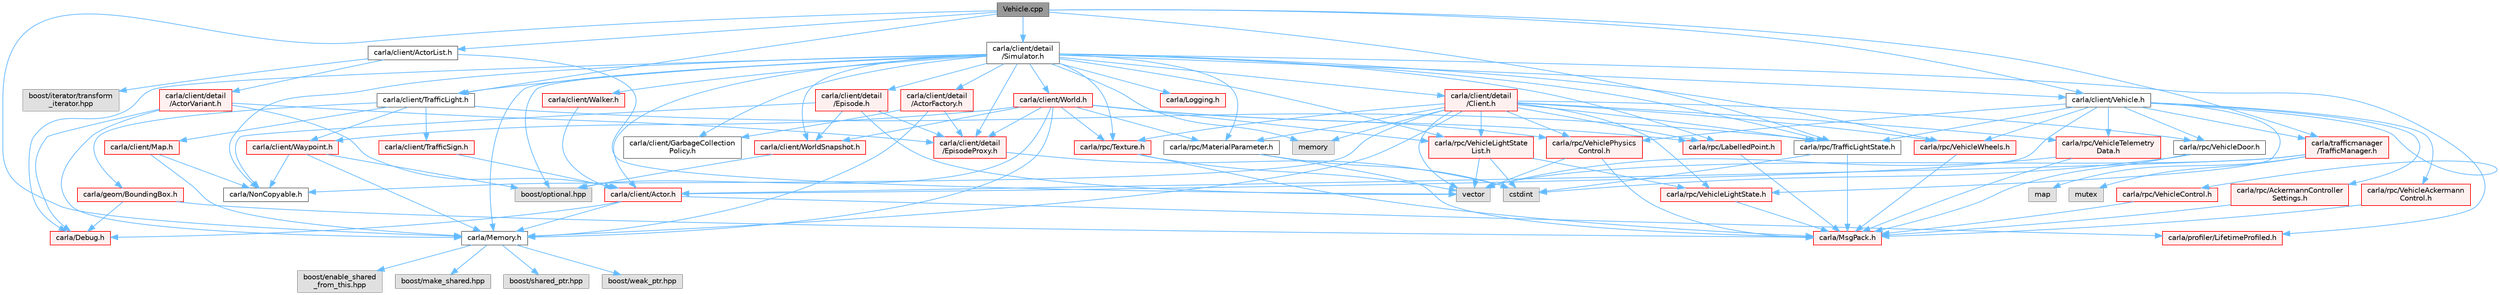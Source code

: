 digraph "Vehicle.cpp"
{
 // INTERACTIVE_SVG=YES
 // LATEX_PDF_SIZE
  bgcolor="transparent";
  edge [fontname=Helvetica,fontsize=10,labelfontname=Helvetica,labelfontsize=10];
  node [fontname=Helvetica,fontsize=10,shape=box,height=0.2,width=0.4];
  Node1 [id="Node000001",label="Vehicle.cpp",height=0.2,width=0.4,color="gray40", fillcolor="grey60", style="filled", fontcolor="black",tooltip=" "];
  Node1 -> Node2 [id="edge1_Node000001_Node000002",color="steelblue1",style="solid",tooltip=" "];
  Node2 [id="Node000002",label="carla/client/Vehicle.h",height=0.2,width=0.4,color="grey40", fillcolor="white", style="filled",URL="$d9/d18/Vehicle_8h.html",tooltip=" "];
  Node2 -> Node3 [id="edge2_Node000002_Node000003",color="steelblue1",style="solid",tooltip=" "];
  Node3 [id="Node000003",label="carla/client/Actor.h",height=0.2,width=0.4,color="red", fillcolor="#FFF0F0", style="filled",URL="$da/d48/client_2Actor_8h.html",tooltip=" "];
  Node3 -> Node4 [id="edge3_Node000003_Node000004",color="steelblue1",style="solid",tooltip=" "];
  Node4 [id="Node000004",label="carla/Debug.h",height=0.2,width=0.4,color="red", fillcolor="#FFF0F0", style="filled",URL="$d4/deb/Debug_8h.html",tooltip=" "];
  Node3 -> Node8 [id="edge4_Node000003_Node000008",color="steelblue1",style="solid",tooltip=" "];
  Node8 [id="Node000008",label="carla/Memory.h",height=0.2,width=0.4,color="grey40", fillcolor="white", style="filled",URL="$de/d5c/Memory_8h.html",tooltip=" "];
  Node8 -> Node9 [id="edge5_Node000008_Node000009",color="steelblue1",style="solid",tooltip=" "];
  Node9 [id="Node000009",label="boost/enable_shared\l_from_this.hpp",height=0.2,width=0.4,color="grey60", fillcolor="#E0E0E0", style="filled",tooltip=" "];
  Node8 -> Node10 [id="edge6_Node000008_Node000010",color="steelblue1",style="solid",tooltip=" "];
  Node10 [id="Node000010",label="boost/make_shared.hpp",height=0.2,width=0.4,color="grey60", fillcolor="#E0E0E0", style="filled",tooltip=" "];
  Node8 -> Node11 [id="edge7_Node000008_Node000011",color="steelblue1",style="solid",tooltip=" "];
  Node11 [id="Node000011",label="boost/shared_ptr.hpp",height=0.2,width=0.4,color="grey60", fillcolor="#E0E0E0", style="filled",tooltip=" "];
  Node8 -> Node12 [id="edge8_Node000008_Node000012",color="steelblue1",style="solid",tooltip=" "];
  Node12 [id="Node000012",label="boost/weak_ptr.hpp",height=0.2,width=0.4,color="grey60", fillcolor="#E0E0E0", style="filled",tooltip=" "];
  Node3 -> Node174 [id="edge9_Node000003_Node000174",color="steelblue1",style="solid",tooltip=" "];
  Node174 [id="Node000174",label="carla/profiler/LifetimeProfiled.h",height=0.2,width=0.4,color="red", fillcolor="#FFF0F0", style="filled",URL="$d9/dc4/LifetimeProfiled_8h.html",tooltip=" "];
  Node2 -> Node175 [id="edge10_Node000002_Node000175",color="steelblue1",style="solid",tooltip=" "];
  Node175 [id="Node000175",label="carla/rpc/AckermannController\lSettings.h",height=0.2,width=0.4,color="red", fillcolor="#FFF0F0", style="filled",URL="$d0/d10/LibCarla_2source_2carla_2rpc_2AckermannControllerSettings_8h.html",tooltip=" "];
  Node175 -> Node25 [id="edge11_Node000175_Node000025",color="steelblue1",style="solid",tooltip=" "];
  Node25 [id="Node000025",label="carla/MsgPack.h",height=0.2,width=0.4,color="red", fillcolor="#FFF0F0", style="filled",URL="$d9/d6f/MsgPack_8h.html",tooltip=" "];
  Node2 -> Node104 [id="edge12_Node000002_Node000104",color="steelblue1",style="solid",tooltip=" "];
  Node104 [id="Node000104",label="carla/rpc/TrafficLightState.h",height=0.2,width=0.4,color="grey40", fillcolor="white", style="filled",URL="$d1/d16/LibCarla_2source_2carla_2rpc_2TrafficLightState_8h.html",tooltip=" "];
  Node104 -> Node25 [id="edge13_Node000104_Node000025",color="steelblue1",style="solid",tooltip=" "];
  Node104 -> Node23 [id="edge14_Node000104_Node000023",color="steelblue1",style="solid",tooltip=" "];
  Node23 [id="Node000023",label="cstdint",height=0.2,width=0.4,color="grey60", fillcolor="#E0E0E0", style="filled",tooltip=" "];
  Node2 -> Node178 [id="edge15_Node000002_Node000178",color="steelblue1",style="solid",tooltip=" "];
  Node178 [id="Node000178",label="carla/rpc/VehicleAckermann\lControl.h",height=0.2,width=0.4,color="red", fillcolor="#FFF0F0", style="filled",URL="$dc/def/LibCarla_2source_2carla_2rpc_2VehicleAckermannControl_8h.html",tooltip=" "];
  Node178 -> Node25 [id="edge16_Node000178_Node000025",color="steelblue1",style="solid",tooltip=" "];
  Node2 -> Node105 [id="edge17_Node000002_Node000105",color="steelblue1",style="solid",tooltip=" "];
  Node105 [id="Node000105",label="carla/rpc/VehicleControl.h",height=0.2,width=0.4,color="red", fillcolor="#FFF0F0", style="filled",URL="$dd/d28/LibCarla_2source_2carla_2rpc_2VehicleControl_8h.html",tooltip=" "];
  Node105 -> Node25 [id="edge18_Node000105_Node000025",color="steelblue1",style="solid",tooltip=" "];
  Node2 -> Node181 [id="edge19_Node000002_Node000181",color="steelblue1",style="solid",tooltip=" "];
  Node181 [id="Node000181",label="carla/rpc/VehicleDoor.h",height=0.2,width=0.4,color="grey40", fillcolor="white", style="filled",URL="$da/dc3/VehicleDoor_8h.html",tooltip=" "];
  Node181 -> Node25 [id="edge20_Node000181_Node000025",color="steelblue1",style="solid",tooltip=" "];
  Node181 -> Node23 [id="edge21_Node000181_Node000023",color="steelblue1",style="solid",tooltip=" "];
  Node2 -> Node167 [id="edge22_Node000002_Node000167",color="steelblue1",style="solid",tooltip=" "];
  Node167 [id="Node000167",label="carla/rpc/VehicleLightState.h",height=0.2,width=0.4,color="red", fillcolor="#FFF0F0", style="filled",URL="$d8/d64/LibCarla_2source_2carla_2rpc_2VehicleLightState_8h.html",tooltip=" "];
  Node167 -> Node25 [id="edge23_Node000167_Node000025",color="steelblue1",style="solid",tooltip=" "];
  Node2 -> Node156 [id="edge24_Node000002_Node000156",color="steelblue1",style="solid",tooltip=" "];
  Node156 [id="Node000156",label="carla/rpc/VehiclePhysics\lControl.h",height=0.2,width=0.4,color="red", fillcolor="#FFF0F0", style="filled",URL="$d1/d8e/LibCarla_2source_2carla_2rpc_2VehiclePhysicsControl_8h.html",tooltip=" "];
  Node156 -> Node25 [id="edge25_Node000156_Node000025",color="steelblue1",style="solid",tooltip=" "];
  Node156 -> Node66 [id="edge26_Node000156_Node000066",color="steelblue1",style="solid",tooltip=" "];
  Node66 [id="Node000066",label="vector",height=0.2,width=0.4,color="grey60", fillcolor="#E0E0E0", style="filled",tooltip=" "];
  Node2 -> Node182 [id="edge27_Node000002_Node000182",color="steelblue1",style="solid",tooltip=" "];
  Node182 [id="Node000182",label="carla/rpc/VehicleTelemetry\lData.h",height=0.2,width=0.4,color="red", fillcolor="#FFF0F0", style="filled",URL="$d3/d90/LibCarla_2source_2carla_2rpc_2VehicleTelemetryData_8h.html",tooltip=" "];
  Node182 -> Node25 [id="edge28_Node000182_Node000025",color="steelblue1",style="solid",tooltip=" "];
  Node182 -> Node66 [id="edge29_Node000182_Node000066",color="steelblue1",style="solid",tooltip=" "];
  Node2 -> Node184 [id="edge30_Node000002_Node000184",color="steelblue1",style="solid",tooltip=" "];
  Node184 [id="Node000184",label="carla/rpc/VehicleWheels.h",height=0.2,width=0.4,color="red", fillcolor="#FFF0F0", style="filled",URL="$d2/d02/VehicleWheels_8h.html",tooltip=" "];
  Node184 -> Node25 [id="edge31_Node000184_Node000025",color="steelblue1",style="solid",tooltip=" "];
  Node2 -> Node185 [id="edge32_Node000002_Node000185",color="steelblue1",style="solid",tooltip=" "];
  Node185 [id="Node000185",label="carla/trafficmanager\l/TrafficManager.h",height=0.2,width=0.4,color="red", fillcolor="#FFF0F0", style="filled",URL="$da/dfd/TrafficManager_8h.html",tooltip=" "];
  Node185 -> Node65 [id="edge33_Node000185_Node000065",color="steelblue1",style="solid",tooltip=" "];
  Node65 [id="Node000065",label="map",height=0.2,width=0.4,color="grey60", fillcolor="#E0E0E0", style="filled",tooltip=" "];
  Node185 -> Node91 [id="edge34_Node000185_Node000091",color="steelblue1",style="solid",tooltip=" "];
  Node91 [id="Node000091",label="mutex",height=0.2,width=0.4,color="grey60", fillcolor="#E0E0E0", style="filled",tooltip=" "];
  Node185 -> Node66 [id="edge35_Node000185_Node000066",color="steelblue1",style="solid",tooltip=" "];
  Node185 -> Node3 [id="edge36_Node000185_Node000003",color="steelblue1",style="solid",tooltip=" "];
  Node1 -> Node191 [id="edge37_Node000001_Node000191",color="steelblue1",style="solid",tooltip=" "];
  Node191 [id="Node000191",label="carla/client/ActorList.h",height=0.2,width=0.4,color="grey40", fillcolor="white", style="filled",URL="$db/de8/ActorList_8h.html",tooltip=" "];
  Node191 -> Node192 [id="edge38_Node000191_Node000192",color="steelblue1",style="solid",tooltip=" "];
  Node192 [id="Node000192",label="carla/client/detail\l/ActorVariant.h",height=0.2,width=0.4,color="red", fillcolor="#FFF0F0", style="filled",URL="$d9/d0d/ActorVariant_8h.html",tooltip=" "];
  Node192 -> Node4 [id="edge39_Node000192_Node000004",color="steelblue1",style="solid",tooltip=" "];
  Node192 -> Node8 [id="edge40_Node000192_Node000008",color="steelblue1",style="solid",tooltip=" "];
  Node192 -> Node3 [id="edge41_Node000192_Node000003",color="steelblue1",style="solid",tooltip=" "];
  Node192 -> Node20 [id="edge42_Node000192_Node000020",color="steelblue1",style="solid",tooltip=" "];
  Node20 [id="Node000020",label="carla/client/detail\l/EpisodeProxy.h",height=0.2,width=0.4,color="red", fillcolor="#FFF0F0", style="filled",URL="$dc/dc2/EpisodeProxy_8h.html",tooltip=" "];
  Node20 -> Node23 [id="edge43_Node000020_Node000023",color="steelblue1",style="solid",tooltip=" "];
  Node191 -> Node113 [id="edge44_Node000191_Node000113",color="steelblue1",style="solid",tooltip=" "];
  Node113 [id="Node000113",label="boost/iterator/transform\l_iterator.hpp",height=0.2,width=0.4,color="grey60", fillcolor="#E0E0E0", style="filled",tooltip=" "];
  Node191 -> Node66 [id="edge45_Node000191_Node000066",color="steelblue1",style="solid",tooltip=" "];
  Node1 -> Node193 [id="edge46_Node000001_Node000193",color="steelblue1",style="solid",tooltip=" "];
  Node193 [id="Node000193",label="carla/client/detail\l/Simulator.h",height=0.2,width=0.4,color="grey40", fillcolor="white", style="filled",URL="$d6/d4a/Simulator_8h.html",tooltip=" "];
  Node193 -> Node4 [id="edge47_Node000193_Node000004",color="steelblue1",style="solid",tooltip=" "];
  Node193 -> Node27 [id="edge48_Node000193_Node000027",color="steelblue1",style="solid",tooltip=" "];
  Node27 [id="Node000027",label="carla/Logging.h",height=0.2,width=0.4,color="red", fillcolor="#FFF0F0", style="filled",URL="$de/d87/Logging_8h.html",tooltip=" "];
  Node193 -> Node8 [id="edge49_Node000193_Node000008",color="steelblue1",style="solid",tooltip=" "];
  Node193 -> Node14 [id="edge50_Node000193_Node000014",color="steelblue1",style="solid",tooltip=" "];
  Node14 [id="Node000014",label="carla/NonCopyable.h",height=0.2,width=0.4,color="grey40", fillcolor="white", style="filled",URL="$d4/dd8/LibCarla_2source_2carla_2NonCopyable_8h.html",tooltip=" "];
  Node193 -> Node3 [id="edge51_Node000193_Node000003",color="steelblue1",style="solid",tooltip=" "];
  Node193 -> Node194 [id="edge52_Node000193_Node000194",color="steelblue1",style="solid",tooltip=" "];
  Node194 [id="Node000194",label="carla/client/GarbageCollection\lPolicy.h",height=0.2,width=0.4,color="grey40", fillcolor="white", style="filled",URL="$d7/dc8/GarbageCollectionPolicy_8h.html",tooltip=" "];
  Node193 -> Node195 [id="edge53_Node000193_Node000195",color="steelblue1",style="solid",tooltip=" "];
  Node195 [id="Node000195",label="carla/client/TrafficLight.h",height=0.2,width=0.4,color="grey40", fillcolor="white", style="filled",URL="$d5/d9e/TrafficLight_8h.html",tooltip=" "];
  Node195 -> Node196 [id="edge54_Node000195_Node000196",color="steelblue1",style="solid",tooltip=" "];
  Node196 [id="Node000196",label="carla/client/TrafficSign.h",height=0.2,width=0.4,color="red", fillcolor="#FFF0F0", style="filled",URL="$d6/d83/TrafficSign_8h.html",tooltip=" "];
  Node196 -> Node3 [id="edge55_Node000196_Node000003",color="steelblue1",style="solid",tooltip=" "];
  Node195 -> Node104 [id="edge56_Node000195_Node000104",color="steelblue1",style="solid",tooltip=" "];
  Node195 -> Node59 [id="edge57_Node000195_Node000059",color="steelblue1",style="solid",tooltip=" "];
  Node59 [id="Node000059",label="carla/client/Waypoint.h",height=0.2,width=0.4,color="red", fillcolor="#FFF0F0", style="filled",URL="$d0/d47/client_2Waypoint_8h.html",tooltip=" "];
  Node59 -> Node8 [id="edge58_Node000059_Node000008",color="steelblue1",style="solid",tooltip=" "];
  Node59 -> Node14 [id="edge59_Node000059_Node000014",color="steelblue1",style="solid",tooltip=" "];
  Node59 -> Node82 [id="edge60_Node000059_Node000082",color="steelblue1",style="solid",tooltip=" "];
  Node82 [id="Node000082",label="boost/optional.hpp",height=0.2,width=0.4,color="grey60", fillcolor="#E0E0E0", style="filled",tooltip=" "];
  Node195 -> Node197 [id="edge61_Node000195_Node000197",color="steelblue1",style="solid",tooltip=" "];
  Node197 [id="Node000197",label="carla/client/Map.h",height=0.2,width=0.4,color="red", fillcolor="#FFF0F0", style="filled",URL="$d4/d9d/client_2Map_8h.html",tooltip=" "];
  Node197 -> Node8 [id="edge62_Node000197_Node000008",color="steelblue1",style="solid",tooltip=" "];
  Node197 -> Node14 [id="edge63_Node000197_Node000014",color="steelblue1",style="solid",tooltip=" "];
  Node195 -> Node24 [id="edge64_Node000195_Node000024",color="steelblue1",style="solid",tooltip=" "];
  Node24 [id="Node000024",label="carla/geom/BoundingBox.h",height=0.2,width=0.4,color="red", fillcolor="#FFF0F0", style="filled",URL="$d2/dfe/LibCarla_2source_2carla_2geom_2BoundingBox_8h.html",tooltip=" "];
  Node24 -> Node4 [id="edge65_Node000024_Node000004",color="steelblue1",style="solid",tooltip=" "];
  Node24 -> Node25 [id="edge66_Node000024_Node000025",color="steelblue1",style="solid",tooltip=" "];
  Node193 -> Node2 [id="edge67_Node000193_Node000002",color="steelblue1",style="solid",tooltip=" "];
  Node193 -> Node215 [id="edge68_Node000193_Node000215",color="steelblue1",style="solid",tooltip=" "];
  Node215 [id="Node000215",label="carla/client/Walker.h",height=0.2,width=0.4,color="red", fillcolor="#FFF0F0", style="filled",URL="$d5/d10/Walker_8h.html",tooltip=" "];
  Node215 -> Node3 [id="edge69_Node000215_Node000003",color="steelblue1",style="solid",tooltip=" "];
  Node193 -> Node15 [id="edge70_Node000193_Node000015",color="steelblue1",style="solid",tooltip=" "];
  Node15 [id="Node000015",label="carla/client/World.h",height=0.2,width=0.4,color="red", fillcolor="#FFF0F0", style="filled",URL="$dd/d5b/World_8h.html",tooltip=" "];
  Node15 -> Node8 [id="edge71_Node000015_Node000008",color="steelblue1",style="solid",tooltip=" "];
  Node15 -> Node59 [id="edge72_Node000015_Node000059",color="steelblue1",style="solid",tooltip=" "];
  Node15 -> Node98 [id="edge73_Node000015_Node000098",color="steelblue1",style="solid",tooltip=" "];
  Node98 [id="Node000098",label="carla/client/WorldSnapshot.h",height=0.2,width=0.4,color="red", fillcolor="#FFF0F0", style="filled",URL="$df/d11/WorldSnapshot_8h.html",tooltip=" "];
  Node98 -> Node82 [id="edge74_Node000098_Node000082",color="steelblue1",style="solid",tooltip=" "];
  Node15 -> Node20 [id="edge75_Node000015_Node000020",color="steelblue1",style="solid",tooltip=" "];
  Node15 -> Node153 [id="edge76_Node000015_Node000153",color="steelblue1",style="solid",tooltip=" "];
  Node153 [id="Node000153",label="carla/rpc/LabelledPoint.h",height=0.2,width=0.4,color="red", fillcolor="#FFF0F0", style="filled",URL="$d2/dd4/LabelledPoint_8h.html",tooltip=" "];
  Node153 -> Node25 [id="edge77_Node000153_Node000025",color="steelblue1",style="solid",tooltip=" "];
  Node15 -> Node156 [id="edge78_Node000015_Node000156",color="steelblue1",style="solid",tooltip=" "];
  Node15 -> Node166 [id="edge79_Node000015_Node000166",color="steelblue1",style="solid",tooltip=" "];
  Node166 [id="Node000166",label="carla/rpc/VehicleLightState\lList.h",height=0.2,width=0.4,color="red", fillcolor="#FFF0F0", style="filled",URL="$d8/d09/VehicleLightStateList_8h.html",tooltip=" "];
  Node166 -> Node167 [id="edge80_Node000166_Node000167",color="steelblue1",style="solid",tooltip=" "];
  Node166 -> Node23 [id="edge81_Node000166_Node000023",color="steelblue1",style="solid",tooltip=" "];
  Node166 -> Node66 [id="edge82_Node000166_Node000066",color="steelblue1",style="solid",tooltip=" "];
  Node15 -> Node170 [id="edge83_Node000015_Node000170",color="steelblue1",style="solid",tooltip=" "];
  Node170 [id="Node000170",label="carla/rpc/Texture.h",height=0.2,width=0.4,color="red", fillcolor="#FFF0F0", style="filled",URL="$d9/dbf/Texture_8h.html",tooltip=" "];
  Node170 -> Node25 [id="edge84_Node000170_Node000025",color="steelblue1",style="solid",tooltip=" "];
  Node170 -> Node66 [id="edge85_Node000170_Node000066",color="steelblue1",style="solid",tooltip=" "];
  Node15 -> Node171 [id="edge86_Node000015_Node000171",color="steelblue1",style="solid",tooltip=" "];
  Node171 [id="Node000171",label="carla/rpc/MaterialParameter.h",height=0.2,width=0.4,color="grey40", fillcolor="white", style="filled",URL="$d7/d10/MaterialParameter_8h.html",tooltip=" "];
  Node171 -> Node25 [id="edge87_Node000171_Node000025",color="steelblue1",style="solid",tooltip=" "];
  Node171 -> Node23 [id="edge88_Node000171_Node000023",color="steelblue1",style="solid",tooltip=" "];
  Node15 -> Node82 [id="edge89_Node000015_Node000082",color="steelblue1",style="solid",tooltip=" "];
  Node193 -> Node98 [id="edge90_Node000193_Node000098",color="steelblue1",style="solid",tooltip=" "];
  Node193 -> Node224 [id="edge91_Node000193_Node000224",color="steelblue1",style="solid",tooltip=" "];
  Node224 [id="Node000224",label="carla/client/detail\l/ActorFactory.h",height=0.2,width=0.4,color="red", fillcolor="#FFF0F0", style="filled",URL="$d7/dae/ActorFactory_8h.html",tooltip=" "];
  Node224 -> Node8 [id="edge92_Node000224_Node000008",color="steelblue1",style="solid",tooltip=" "];
  Node224 -> Node194 [id="edge93_Node000224_Node000194",color="steelblue1",style="solid",tooltip=" "];
  Node224 -> Node20 [id="edge94_Node000224_Node000020",color="steelblue1",style="solid",tooltip=" "];
  Node193 -> Node225 [id="edge95_Node000193_Node000225",color="steelblue1",style="solid",tooltip=" "];
  Node225 [id="Node000225",label="carla/client/detail\l/Client.h",height=0.2,width=0.4,color="red", fillcolor="#FFF0F0", style="filled",URL="$df/d8b/client_2detail_2Client_8h.html",tooltip=" "];
  Node225 -> Node8 [id="edge96_Node000225_Node000008",color="steelblue1",style="solid",tooltip=" "];
  Node225 -> Node14 [id="edge97_Node000225_Node000014",color="steelblue1",style="solid",tooltip=" "];
  Node225 -> Node153 [id="edge98_Node000225_Node000153",color="steelblue1",style="solid",tooltip=" "];
  Node225 -> Node104 [id="edge99_Node000225_Node000104",color="steelblue1",style="solid",tooltip=" "];
  Node225 -> Node181 [id="edge100_Node000225_Node000181",color="steelblue1",style="solid",tooltip=" "];
  Node225 -> Node166 [id="edge101_Node000225_Node000166",color="steelblue1",style="solid",tooltip=" "];
  Node225 -> Node167 [id="edge102_Node000225_Node000167",color="steelblue1",style="solid",tooltip=" "];
  Node225 -> Node156 [id="edge103_Node000225_Node000156",color="steelblue1",style="solid",tooltip=" "];
  Node225 -> Node182 [id="edge104_Node000225_Node000182",color="steelblue1",style="solid",tooltip=" "];
  Node225 -> Node184 [id="edge105_Node000225_Node000184",color="steelblue1",style="solid",tooltip=" "];
  Node225 -> Node170 [id="edge106_Node000225_Node000170",color="steelblue1",style="solid",tooltip=" "];
  Node225 -> Node171 [id="edge107_Node000225_Node000171",color="steelblue1",style="solid",tooltip=" "];
  Node225 -> Node22 [id="edge108_Node000225_Node000022",color="steelblue1",style="solid",tooltip=" "];
  Node22 [id="Node000022",label="memory",height=0.2,width=0.4,color="grey60", fillcolor="#E0E0E0", style="filled",tooltip=" "];
  Node225 -> Node66 [id="edge109_Node000225_Node000066",color="steelblue1",style="solid",tooltip=" "];
  Node193 -> Node92 [id="edge110_Node000193_Node000092",color="steelblue1",style="solid",tooltip=" "];
  Node92 [id="Node000092",label="carla/client/detail\l/Episode.h",height=0.2,width=0.4,color="red", fillcolor="#FFF0F0", style="filled",URL="$d9/d9e/Episode_8h.html",tooltip=" "];
  Node92 -> Node14 [id="edge111_Node000092_Node000014",color="steelblue1",style="solid",tooltip=" "];
  Node92 -> Node98 [id="edge112_Node000092_Node000098",color="steelblue1",style="solid",tooltip=" "];
  Node92 -> Node20 [id="edge113_Node000092_Node000020",color="steelblue1",style="solid",tooltip=" "];
  Node92 -> Node66 [id="edge114_Node000092_Node000066",color="steelblue1",style="solid",tooltip=" "];
  Node193 -> Node20 [id="edge115_Node000193_Node000020",color="steelblue1",style="solid",tooltip=" "];
  Node193 -> Node174 [id="edge116_Node000193_Node000174",color="steelblue1",style="solid",tooltip=" "];
  Node193 -> Node104 [id="edge117_Node000193_Node000104",color="steelblue1",style="solid",tooltip=" "];
  Node193 -> Node166 [id="edge118_Node000193_Node000166",color="steelblue1",style="solid",tooltip=" "];
  Node193 -> Node153 [id="edge119_Node000193_Node000153",color="steelblue1",style="solid",tooltip=" "];
  Node193 -> Node184 [id="edge120_Node000193_Node000184",color="steelblue1",style="solid",tooltip=" "];
  Node193 -> Node170 [id="edge121_Node000193_Node000170",color="steelblue1",style="solid",tooltip=" "];
  Node193 -> Node171 [id="edge122_Node000193_Node000171",color="steelblue1",style="solid",tooltip=" "];
  Node193 -> Node82 [id="edge123_Node000193_Node000082",color="steelblue1",style="solid",tooltip=" "];
  Node193 -> Node22 [id="edge124_Node000193_Node000022",color="steelblue1",style="solid",tooltip=" "];
  Node1 -> Node195 [id="edge125_Node000001_Node000195",color="steelblue1",style="solid",tooltip=" "];
  Node1 -> Node8 [id="edge126_Node000001_Node000008",color="steelblue1",style="solid",tooltip=" "];
  Node1 -> Node104 [id="edge127_Node000001_Node000104",color="steelblue1",style="solid",tooltip=" "];
  Node1 -> Node185 [id="edge128_Node000001_Node000185",color="steelblue1",style="solid",tooltip=" "];
}
